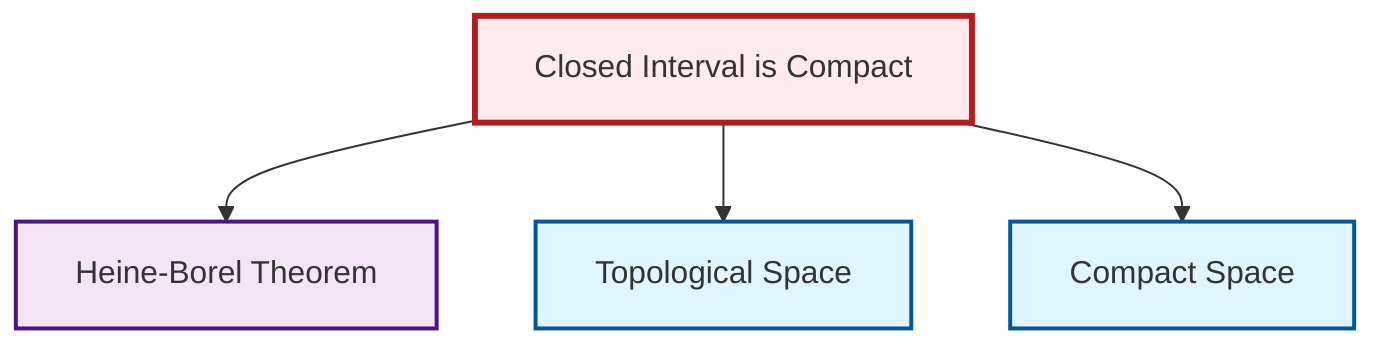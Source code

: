 graph TD
    classDef definition fill:#e1f5fe,stroke:#01579b,stroke-width:2px
    classDef theorem fill:#f3e5f5,stroke:#4a148c,stroke-width:2px
    classDef axiom fill:#fff3e0,stroke:#e65100,stroke-width:2px
    classDef example fill:#e8f5e9,stroke:#1b5e20,stroke-width:2px
    classDef current fill:#ffebee,stroke:#b71c1c,stroke-width:3px
    ex-closed-interval-compact["Closed Interval is Compact"]:::example
    def-topological-space["Topological Space"]:::definition
    def-compact["Compact Space"]:::definition
    thm-heine-borel["Heine-Borel Theorem"]:::theorem
    ex-closed-interval-compact --> thm-heine-borel
    ex-closed-interval-compact --> def-topological-space
    ex-closed-interval-compact --> def-compact
    class ex-closed-interval-compact current
